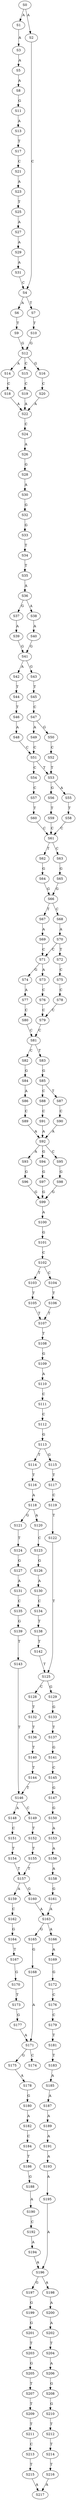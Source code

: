 strict digraph  {
	S0 -> S1 [ label = A ];
	S0 -> S2 [ label = A ];
	S1 -> S3 [ label = A ];
	S2 -> S4 [ label = C ];
	S3 -> S5 [ label = A ];
	S4 -> S6 [ label = A ];
	S4 -> S7 [ label = T ];
	S5 -> S8 [ label = A ];
	S6 -> S9 [ label = T ];
	S7 -> S10 [ label = T ];
	S8 -> S11 [ label = G ];
	S9 -> S12 [ label = G ];
	S10 -> S12 [ label = G ];
	S11 -> S13 [ label = A ];
	S12 -> S14 [ label = A ];
	S12 -> S15 [ label = C ];
	S12 -> S16 [ label = G ];
	S13 -> S17 [ label = T ];
	S14 -> S18 [ label = C ];
	S15 -> S19 [ label = C ];
	S16 -> S20 [ label = C ];
	S17 -> S21 [ label = C ];
	S18 -> S22 [ label = A ];
	S19 -> S22 [ label = A ];
	S20 -> S22 [ label = A ];
	S21 -> S23 [ label = A ];
	S22 -> S24 [ label = C ];
	S23 -> S25 [ label = T ];
	S24 -> S26 [ label = A ];
	S25 -> S27 [ label = A ];
	S26 -> S28 [ label = G ];
	S27 -> S29 [ label = A ];
	S28 -> S30 [ label = A ];
	S29 -> S31 [ label = A ];
	S30 -> S32 [ label = G ];
	S31 -> S4 [ label = C ];
	S32 -> S33 [ label = G ];
	S33 -> S34 [ label = T ];
	S34 -> S35 [ label = T ];
	S35 -> S36 [ label = A ];
	S36 -> S37 [ label = G ];
	S36 -> S38 [ label = A ];
	S37 -> S39 [ label = A ];
	S38 -> S40 [ label = A ];
	S39 -> S41 [ label = G ];
	S40 -> S41 [ label = G ];
	S41 -> S42 [ label = A ];
	S41 -> S43 [ label = G ];
	S42 -> S44 [ label = T ];
	S43 -> S45 [ label = T ];
	S44 -> S46 [ label = T ];
	S45 -> S47 [ label = C ];
	S46 -> S48 [ label = A ];
	S47 -> S49 [ label = A ];
	S47 -> S50 [ label = G ];
	S48 -> S51 [ label = C ];
	S49 -> S51 [ label = C ];
	S50 -> S52 [ label = C ];
	S51 -> S53 [ label = T ];
	S51 -> S54 [ label = C ];
	S52 -> S53 [ label = T ];
	S53 -> S55 [ label = A ];
	S53 -> S56 [ label = G ];
	S54 -> S57 [ label = C ];
	S55 -> S58 [ label = T ];
	S56 -> S59 [ label = T ];
	S57 -> S60 [ label = T ];
	S58 -> S61 [ label = C ];
	S59 -> S61 [ label = C ];
	S60 -> S61 [ label = C ];
	S61 -> S62 [ label = T ];
	S61 -> S63 [ label = C ];
	S62 -> S64 [ label = G ];
	S63 -> S65 [ label = G ];
	S64 -> S66 [ label = G ];
	S65 -> S66 [ label = G ];
	S66 -> S67 [ label = T ];
	S66 -> S68 [ label = C ];
	S67 -> S69 [ label = A ];
	S68 -> S70 [ label = A ];
	S69 -> S71 [ label = C ];
	S70 -> S71 [ label = C ];
	S70 -> S72 [ label = T ];
	S71 -> S73 [ label = A ];
	S71 -> S74 [ label = G ];
	S72 -> S75 [ label = C ];
	S73 -> S76 [ label = C ];
	S74 -> S77 [ label = A ];
	S75 -> S78 [ label = C ];
	S76 -> S79 [ label = C ];
	S77 -> S80 [ label = C ];
	S78 -> S79 [ label = C ];
	S79 -> S81 [ label = C ];
	S80 -> S81 [ label = C ];
	S81 -> S82 [ label = C ];
	S81 -> S83 [ label = T ];
	S82 -> S84 [ label = G ];
	S83 -> S85 [ label = G ];
	S84 -> S86 [ label = A ];
	S85 -> S87 [ label = T ];
	S85 -> S88 [ label = C ];
	S86 -> S89 [ label = C ];
	S87 -> S90 [ label = C ];
	S88 -> S91 [ label = C ];
	S89 -> S92 [ label = A ];
	S90 -> S92 [ label = A ];
	S91 -> S92 [ label = A ];
	S92 -> S93 [ label = A ];
	S92 -> S94 [ label = G ];
	S92 -> S95 [ label = C ];
	S93 -> S96 [ label = G ];
	S94 -> S97 [ label = G ];
	S95 -> S98 [ label = G ];
	S96 -> S99 [ label = G ];
	S97 -> S99 [ label = G ];
	S98 -> S99 [ label = G ];
	S99 -> S100 [ label = A ];
	S100 -> S101 [ label = G ];
	S101 -> S102 [ label = C ];
	S102 -> S103 [ label = T ];
	S102 -> S104 [ label = C ];
	S103 -> S105 [ label = T ];
	S104 -> S106 [ label = T ];
	S105 -> S107 [ label = T ];
	S106 -> S107 [ label = T ];
	S107 -> S108 [ label = T ];
	S108 -> S109 [ label = G ];
	S109 -> S110 [ label = A ];
	S110 -> S111 [ label = C ];
	S111 -> S112 [ label = C ];
	S112 -> S113 [ label = G ];
	S113 -> S114 [ label = T ];
	S113 -> S115 [ label = G ];
	S114 -> S116 [ label = T ];
	S115 -> S117 [ label = T ];
	S116 -> S118 [ label = A ];
	S117 -> S119 [ label = C ];
	S118 -> S120 [ label = A ];
	S118 -> S121 [ label = G ];
	S119 -> S122 [ label = T ];
	S120 -> S123 [ label = C ];
	S121 -> S124 [ label = T ];
	S122 -> S125 [ label = T ];
	S123 -> S126 [ label = G ];
	S124 -> S127 [ label = G ];
	S125 -> S128 [ label = C ];
	S125 -> S129 [ label = G ];
	S126 -> S130 [ label = A ];
	S127 -> S131 [ label = A ];
	S128 -> S132 [ label = T ];
	S129 -> S133 [ label = G ];
	S130 -> S134 [ label = C ];
	S131 -> S135 [ label = C ];
	S132 -> S136 [ label = T ];
	S133 -> S137 [ label = T ];
	S134 -> S138 [ label = T ];
	S135 -> S139 [ label = G ];
	S136 -> S140 [ label = T ];
	S137 -> S141 [ label = G ];
	S138 -> S142 [ label = T ];
	S139 -> S143 [ label = T ];
	S140 -> S144 [ label = T ];
	S141 -> S145 [ label = C ];
	S142 -> S125 [ label = T ];
	S143 -> S146 [ label = T ];
	S144 -> S146 [ label = T ];
	S145 -> S147 [ label = G ];
	S146 -> S148 [ label = A ];
	S146 -> S149 [ label = C ];
	S147 -> S150 [ label = G ];
	S148 -> S151 [ label = C ];
	S149 -> S152 [ label = T ];
	S150 -> S153 [ label = A ];
	S151 -> S154 [ label = T ];
	S152 -> S155 [ label = T ];
	S153 -> S156 [ label = A ];
	S154 -> S157 [ label = T ];
	S155 -> S157 [ label = T ];
	S156 -> S158 [ label = A ];
	S157 -> S159 [ label = A ];
	S157 -> S160 [ label = G ];
	S158 -> S161 [ label = G ];
	S159 -> S162 [ label = C ];
	S160 -> S163 [ label = A ];
	S161 -> S163 [ label = A ];
	S162 -> S164 [ label = G ];
	S163 -> S165 [ label = G ];
	S163 -> S166 [ label = A ];
	S164 -> S167 [ label = T ];
	S165 -> S168 [ label = G ];
	S166 -> S169 [ label = A ];
	S167 -> S170 [ label = G ];
	S168 -> S171 [ label = A ];
	S169 -> S172 [ label = G ];
	S170 -> S173 [ label = T ];
	S171 -> S174 [ label = C ];
	S171 -> S175 [ label = G ];
	S172 -> S176 [ label = C ];
	S173 -> S177 [ label = G ];
	S175 -> S178 [ label = A ];
	S176 -> S179 [ label = C ];
	S177 -> S171 [ label = A ];
	S178 -> S180 [ label = G ];
	S179 -> S181 [ label = T ];
	S180 -> S182 [ label = A ];
	S181 -> S183 [ label = T ];
	S182 -> S184 [ label = C ];
	S183 -> S185 [ label = A ];
	S184 -> S186 [ label = T ];
	S185 -> S187 [ label = A ];
	S186 -> S188 [ label = G ];
	S187 -> S189 [ label = A ];
	S188 -> S190 [ label = A ];
	S189 -> S191 [ label = A ];
	S190 -> S192 [ label = C ];
	S191 -> S193 [ label = A ];
	S192 -> S194 [ label = A ];
	S193 -> S195 [ label = A ];
	S194 -> S196 [ label = A ];
	S195 -> S196 [ label = A ];
	S196 -> S197 [ label = G ];
	S196 -> S198 [ label = A ];
	S197 -> S199 [ label = G ];
	S198 -> S200 [ label = A ];
	S199 -> S201 [ label = G ];
	S200 -> S202 [ label = A ];
	S201 -> S203 [ label = T ];
	S202 -> S204 [ label = T ];
	S203 -> S205 [ label = G ];
	S204 -> S206 [ label = A ];
	S205 -> S207 [ label = T ];
	S206 -> S208 [ label = G ];
	S207 -> S209 [ label = T ];
	S208 -> S210 [ label = G ];
	S209 -> S211 [ label = T ];
	S210 -> S212 [ label = T ];
	S211 -> S213 [ label = C ];
	S212 -> S214 [ label = T ];
	S213 -> S215 [ label = T ];
	S214 -> S216 [ label = T ];
	S215 -> S217 [ label = A ];
	S216 -> S217 [ label = A ];
}
